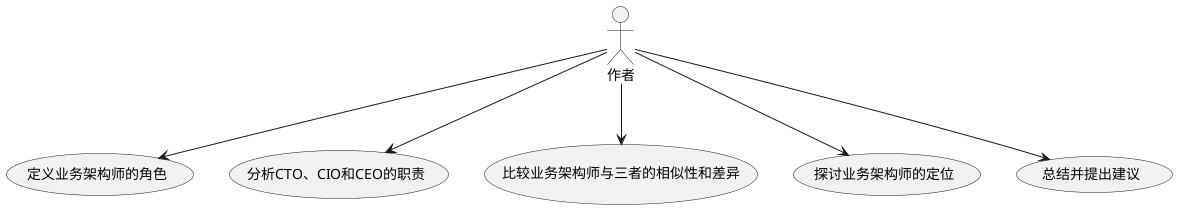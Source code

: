@startuml
actor "作者" as Author

Author --> (定义业务架构师的角色)
Author --> (分析CTO、CIO和CEO的职责)
Author --> (比较业务架构师与三者的相似性和差异)
Author --> (探讨业务架构师的定位)
Author --> (总结并提出建议)
@enduml
@startuml
class 业务架构师 {
  +职责
  +技能
}

class CTO {
  +职责
  +技能
}

class CIO {
  +职责
  +技能
}

class CEO {
  +职责
  +技能
}

业务架构师 -- CTO : 比较
业务架构师 -- CIO : 比较
业务架构师 -- CEO : 比较
@enduml
